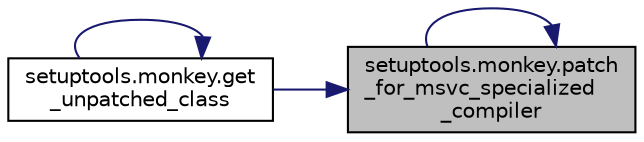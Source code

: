 digraph "setuptools.monkey.patch_for_msvc_specialized_compiler"
{
 // LATEX_PDF_SIZE
  edge [fontname="Helvetica",fontsize="10",labelfontname="Helvetica",labelfontsize="10"];
  node [fontname="Helvetica",fontsize="10",shape=record];
  rankdir="RL";
  Node1 [label="setuptools.monkey.patch\l_for_msvc_specialized\l_compiler",height=0.2,width=0.4,color="black", fillcolor="grey75", style="filled", fontcolor="black",tooltip=" "];
  Node1 -> Node2 [dir="back",color="midnightblue",fontsize="10",style="solid",fontname="Helvetica"];
  Node2 [label="setuptools.monkey.get\l_unpatched_class",height=0.2,width=0.4,color="black", fillcolor="white", style="filled",URL="$d0/d0b/namespacesetuptools_1_1monkey.html#ad46b685f3cc7245cde194b4b7831b38a",tooltip=" "];
  Node2 -> Node2 [dir="back",color="midnightblue",fontsize="10",style="solid",fontname="Helvetica"];
  Node1 -> Node1 [dir="back",color="midnightblue",fontsize="10",style="solid",fontname="Helvetica"];
}
